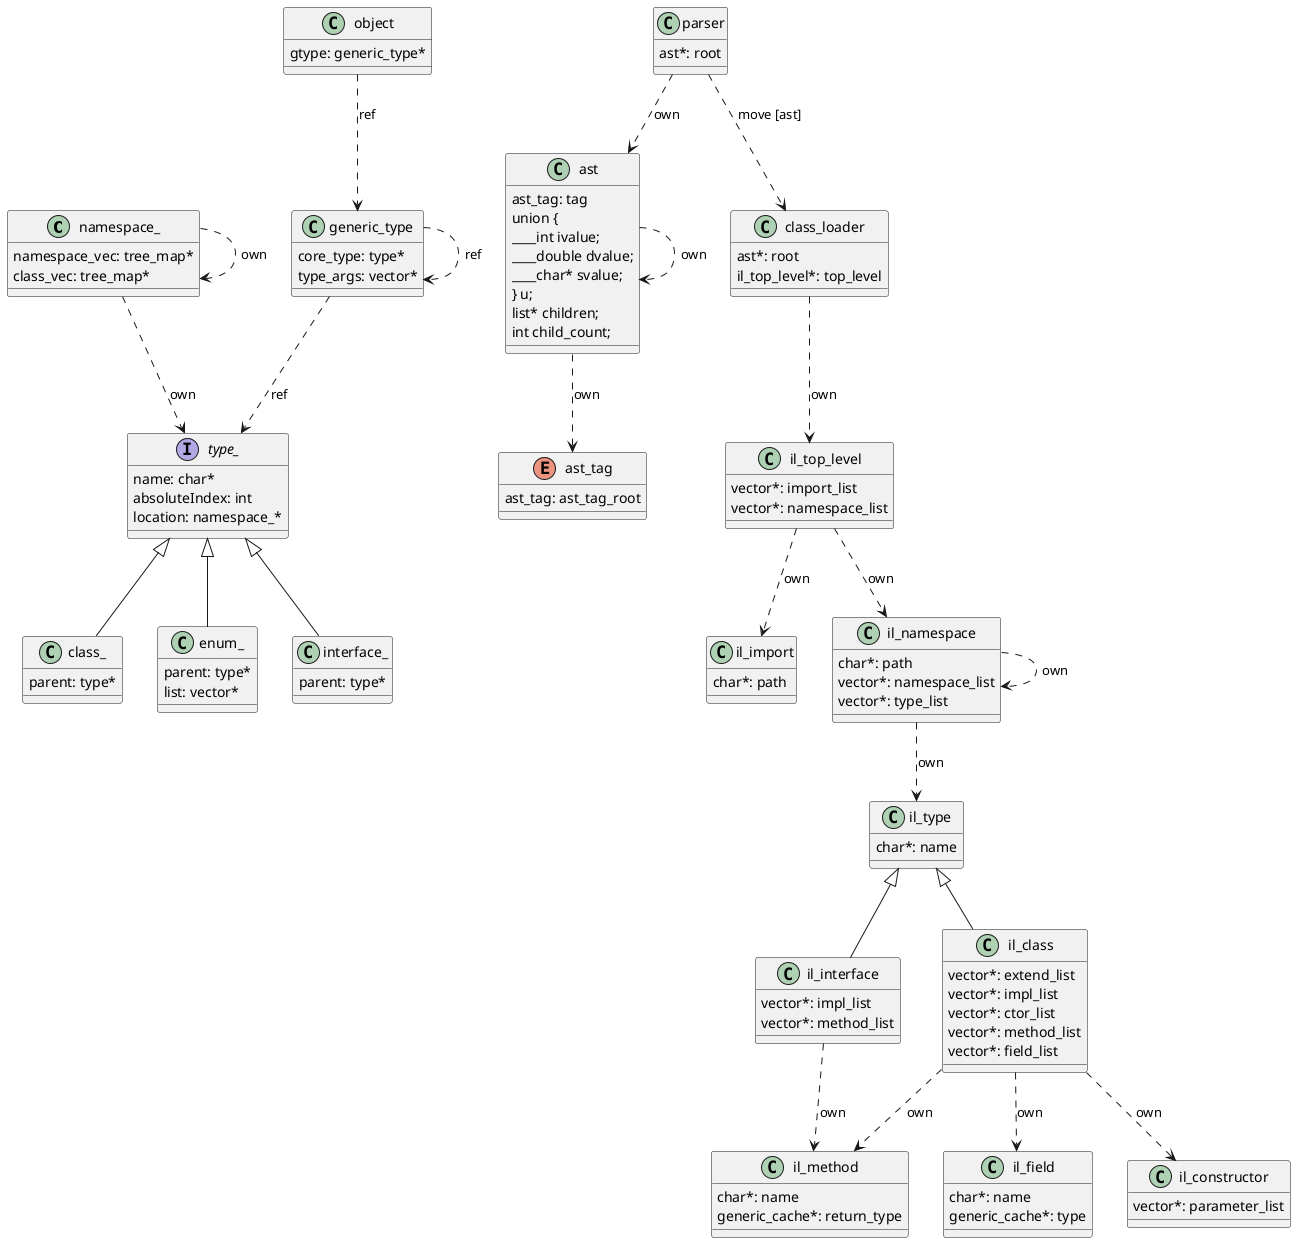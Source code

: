 @startuml beacon.png
class "namespace_" as namespace_ {
	namespace_vec: tree_map*
	class_vec: tree_map*
}

interface "type_" as type_ {
	name: char*
	absoluteIndex: int
	location: namespace_*
}

class "class_" as class_ {
	parent: type*
}

class "enum_" as enum_ {
	parent: type*
	list: vector*
}

class "interface_" as interface_ {
	parent: type*
}

class "generic_type" as generic_type {
	core_type: type*
	type_args: vector*
}

class "object" as object {
	gtype: generic_type*
}

enum "ast_tag" as ast_tag {
	ast_tag: ast_tag_root
}

class "ast" as ast {
	ast_tag: tag
	union {
		____int ivalue;
		____double dvalue;
		____char* svalue;
	} u;
	list* children;
	int child_count;
}

class "parser" as parser {
	ast*: root
}

class "il_import" as il_import {
	char*: path
}

class "il_namespace" as il_namespace {
	char*: path
	vector*: namespace_list
	vector*: type_list
}

class "il_type" as il_type {
	char*: name
}

class "il_constructor" as il_constructor {
	vector*: parameter_list
}

class "il_method" as il_method {
	char*: name
	generic_cache*: return_type
}

class "il_field" as il_field {
	char*: name
	generic_cache*: type
}

class "il_class" as il_class {
	vector*: extend_list
	vector*: impl_list
	vector*: ctor_list
	vector*: method_list
	vector*: field_list
}

class "il_interface" as il_interface {
	vector*: impl_list
	vector*: method_list
}

class "il_top_level" as il_top_level {
	vector*: import_list
	vector*: namespace_list
}

class "class_loader" as class_loader {
	ast*: root
	il_top_level*: top_level
}

ast ..> ast_tag : own
ast ..> ast : own
parser ..> ast : own
parser ..> class_loader : move [ast]
class_loader ..> il_top_level : own
il_top_level ..> il_import : own
il_top_level ..> il_namespace : own
il_namespace ..> il_type : own
il_namespace ..> il_namespace : own

il_class ..> il_constructor : own
il_class ..> il_field : own
il_class ..> il_method : own
il_interface ..> il_method : own

il_type <|-- il_class
il_type <|-- il_interface

namespace_ ..> type_ : own
namespace_ ..> namespace_ : own

object ..> generic_type : ref
generic_type ..> type_ : ref
generic_type ..> generic_type : ref

type_ <|-- class_
type_ <|-- interface_
type_ <|-- enum_
@enduml